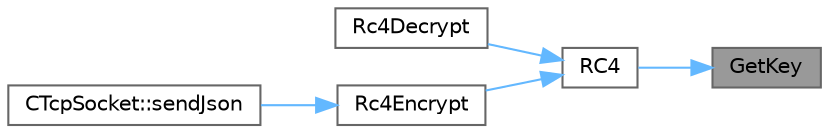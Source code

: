 digraph "GetKey"
{
 // LATEX_PDF_SIZE
  bgcolor="transparent";
  edge [fontname=Helvetica,fontsize=10,labelfontname=Helvetica,labelfontsize=10];
  node [fontname=Helvetica,fontsize=10,shape=box,height=0.2,width=0.4];
  rankdir="RL";
  Node1 [id="Node000001",label="GetKey",height=0.2,width=0.4,color="gray40", fillcolor="grey60", style="filled", fontcolor="black",tooltip="生成 RC4 密钥状态数组"];
  Node1 -> Node2 [id="edge1_Node000001_Node000002",dir="back",color="steelblue1",style="solid",tooltip=" "];
  Node2 [id="Node000002",label="RC4",height=0.2,width=0.4,color="grey40", fillcolor="white", style="filled",URL="$rc4_8c.html#adf70156276596c6a3c50bcdfea4fa9c9",tooltip="执行 RC4 加密/解密"];
  Node2 -> Node3 [id="edge2_Node000002_Node000003",dir="back",color="steelblue1",style="solid",tooltip=" "];
  Node3 [id="Node000003",label="Rc4Decrypt",height=0.2,width=0.4,color="grey40", fillcolor="white", style="filled",URL="$rc4_8c.html#a45b4ea56a55a997d21b41b0a03674222",tooltip="RC4 解密"];
  Node2 -> Node4 [id="edge3_Node000002_Node000004",dir="back",color="steelblue1",style="solid",tooltip=" "];
  Node4 [id="Node000004",label="Rc4Encrypt",height=0.2,width=0.4,color="grey40", fillcolor="white", style="filled",URL="$rc4_8c.html#a58d5132953c5c591c30e530bce22a9fa",tooltip="RC4 加密"];
  Node4 -> Node5 [id="edge4_Node000004_Node000005",dir="back",color="steelblue1",style="solid",tooltip=" "];
  Node5 [id="Node000005",label="CTcpSocket::sendJson",height=0.2,width=0.4,color="grey40", fillcolor="white", style="filled",URL="$class_c_tcp_socket.html#acbc8dc81067dbab026601c14a3cc6b75",tooltip="发送json数据"];
}
